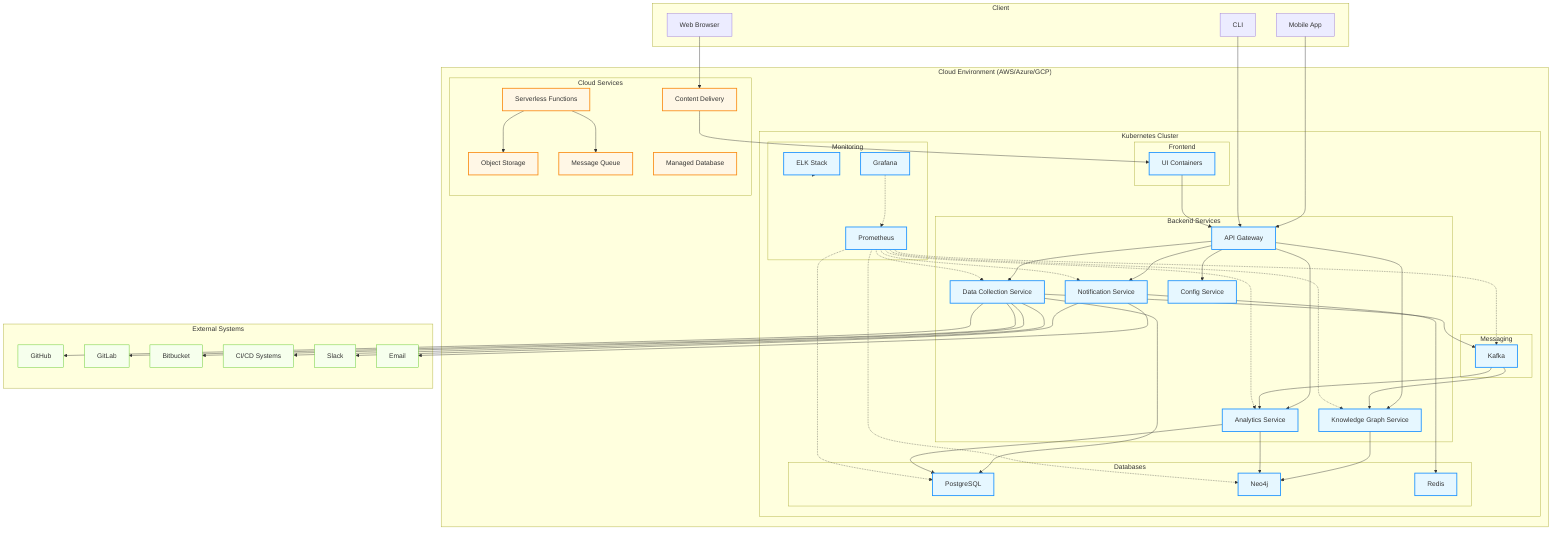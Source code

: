 flowchart TD
    classDef container fill:#e6f7ff,stroke:#1890ff,stroke-width:2px
    classDef infra fill:#fff7e6,stroke:#fa8c16,stroke-width:2px
    classDef external fill:#f6ffed,stroke:#52c41a,stroke-width:1px
    
    %% Cloud Environment
    subgraph CLOUD["Cloud Environment (AWS/Azure/GCP)"]
        %% Container Orchestration
        subgraph KUBE["Kubernetes Cluster"]
            %% Frontend
            subgraph FE["Frontend"]
                UI["UI Containers"]:::container
            end
            
            %% Backend Services
            subgraph BE["Backend Services"]
                API["API Gateway"]:::container
                DC["Data Collection Service"]:::container
                KG["Knowledge Graph Service"]:::container
                AN["Analytics Service"]:::container
                NT["Notification Service"]:::container
                CONF["Config Service"]:::container
            end
            
            %% Stateful Services
            subgraph DB["Databases"]
                PSQL["PostgreSQL"]:::container
                NEO4J["Neo4j"]:::container
                REDIS["Redis"]:::container
            end
            
            %% Messaging
            subgraph MQ["Messaging"]
                KF["Kafka"]:::container
            end
            
            %% Monitoring
            subgraph MON["Monitoring"]
                PROM["Prometheus"]:::container
                GRAF["Grafana"]:::container
                ELK["ELK Stack"]:::container
            end
        end
        
        %% Cloud Services
        subgraph CS["Cloud Services"]
            S3["Object Storage"]:::infra
            SQS["Message Queue"]:::infra
            RDS["Managed Database"]:::infra
            LAMBDA["Serverless Functions"]:::infra
            CDN["Content Delivery"]:::infra
        end
    end
    
    %% External Systems
    subgraph EXT["External Systems"]
        GH["GitHub"]:::external
        GL["GitLab"]:::external
        BB["Bitbucket"]:::external
        CICD["CI/CD Systems"]:::external
        SLACK["Slack"]:::external
        EMAIL["Email"]:::external
    end
    
    %% Client
    subgraph CLIENT["Client"]
        BROWSER["Web Browser"]
        MOBILE["Mobile App"]
        CLI["CLI"]
    end
    
    %% Connections
    BROWSER --> CDN
    MOBILE --> API
    CLI --> API
    
    CDN --> UI
    UI --> API
    
    API --> DC
    API --> KG
    API --> AN
    API --> NT
    API --> CONF
    
    DC --> KF
    KF --> KG
    KF --> AN
    
    DC --> PSQL
    KG --> NEO4J
    AN --> PSQL
    AN --> NEO4J
    NT --> REDIS
    
    DC --> GH
    DC --> GL
    DC --> BB
    DC --> CICD
    
    NT --> SLACK
    NT --> EMAIL
    
    LAMBDA --> S3
    LAMBDA --> SQS
    
    %% Monitoring connections
    PROM -.-> DC
    PROM -.-> KG
    PROM -.-> AN
    PROM -.-> NT
    PROM -.-> PSQL
    PROM -.-> NEO4J
    PROM -.-> KF
    
    GRAF -.-> PROM
    ELK -.-> KUBE